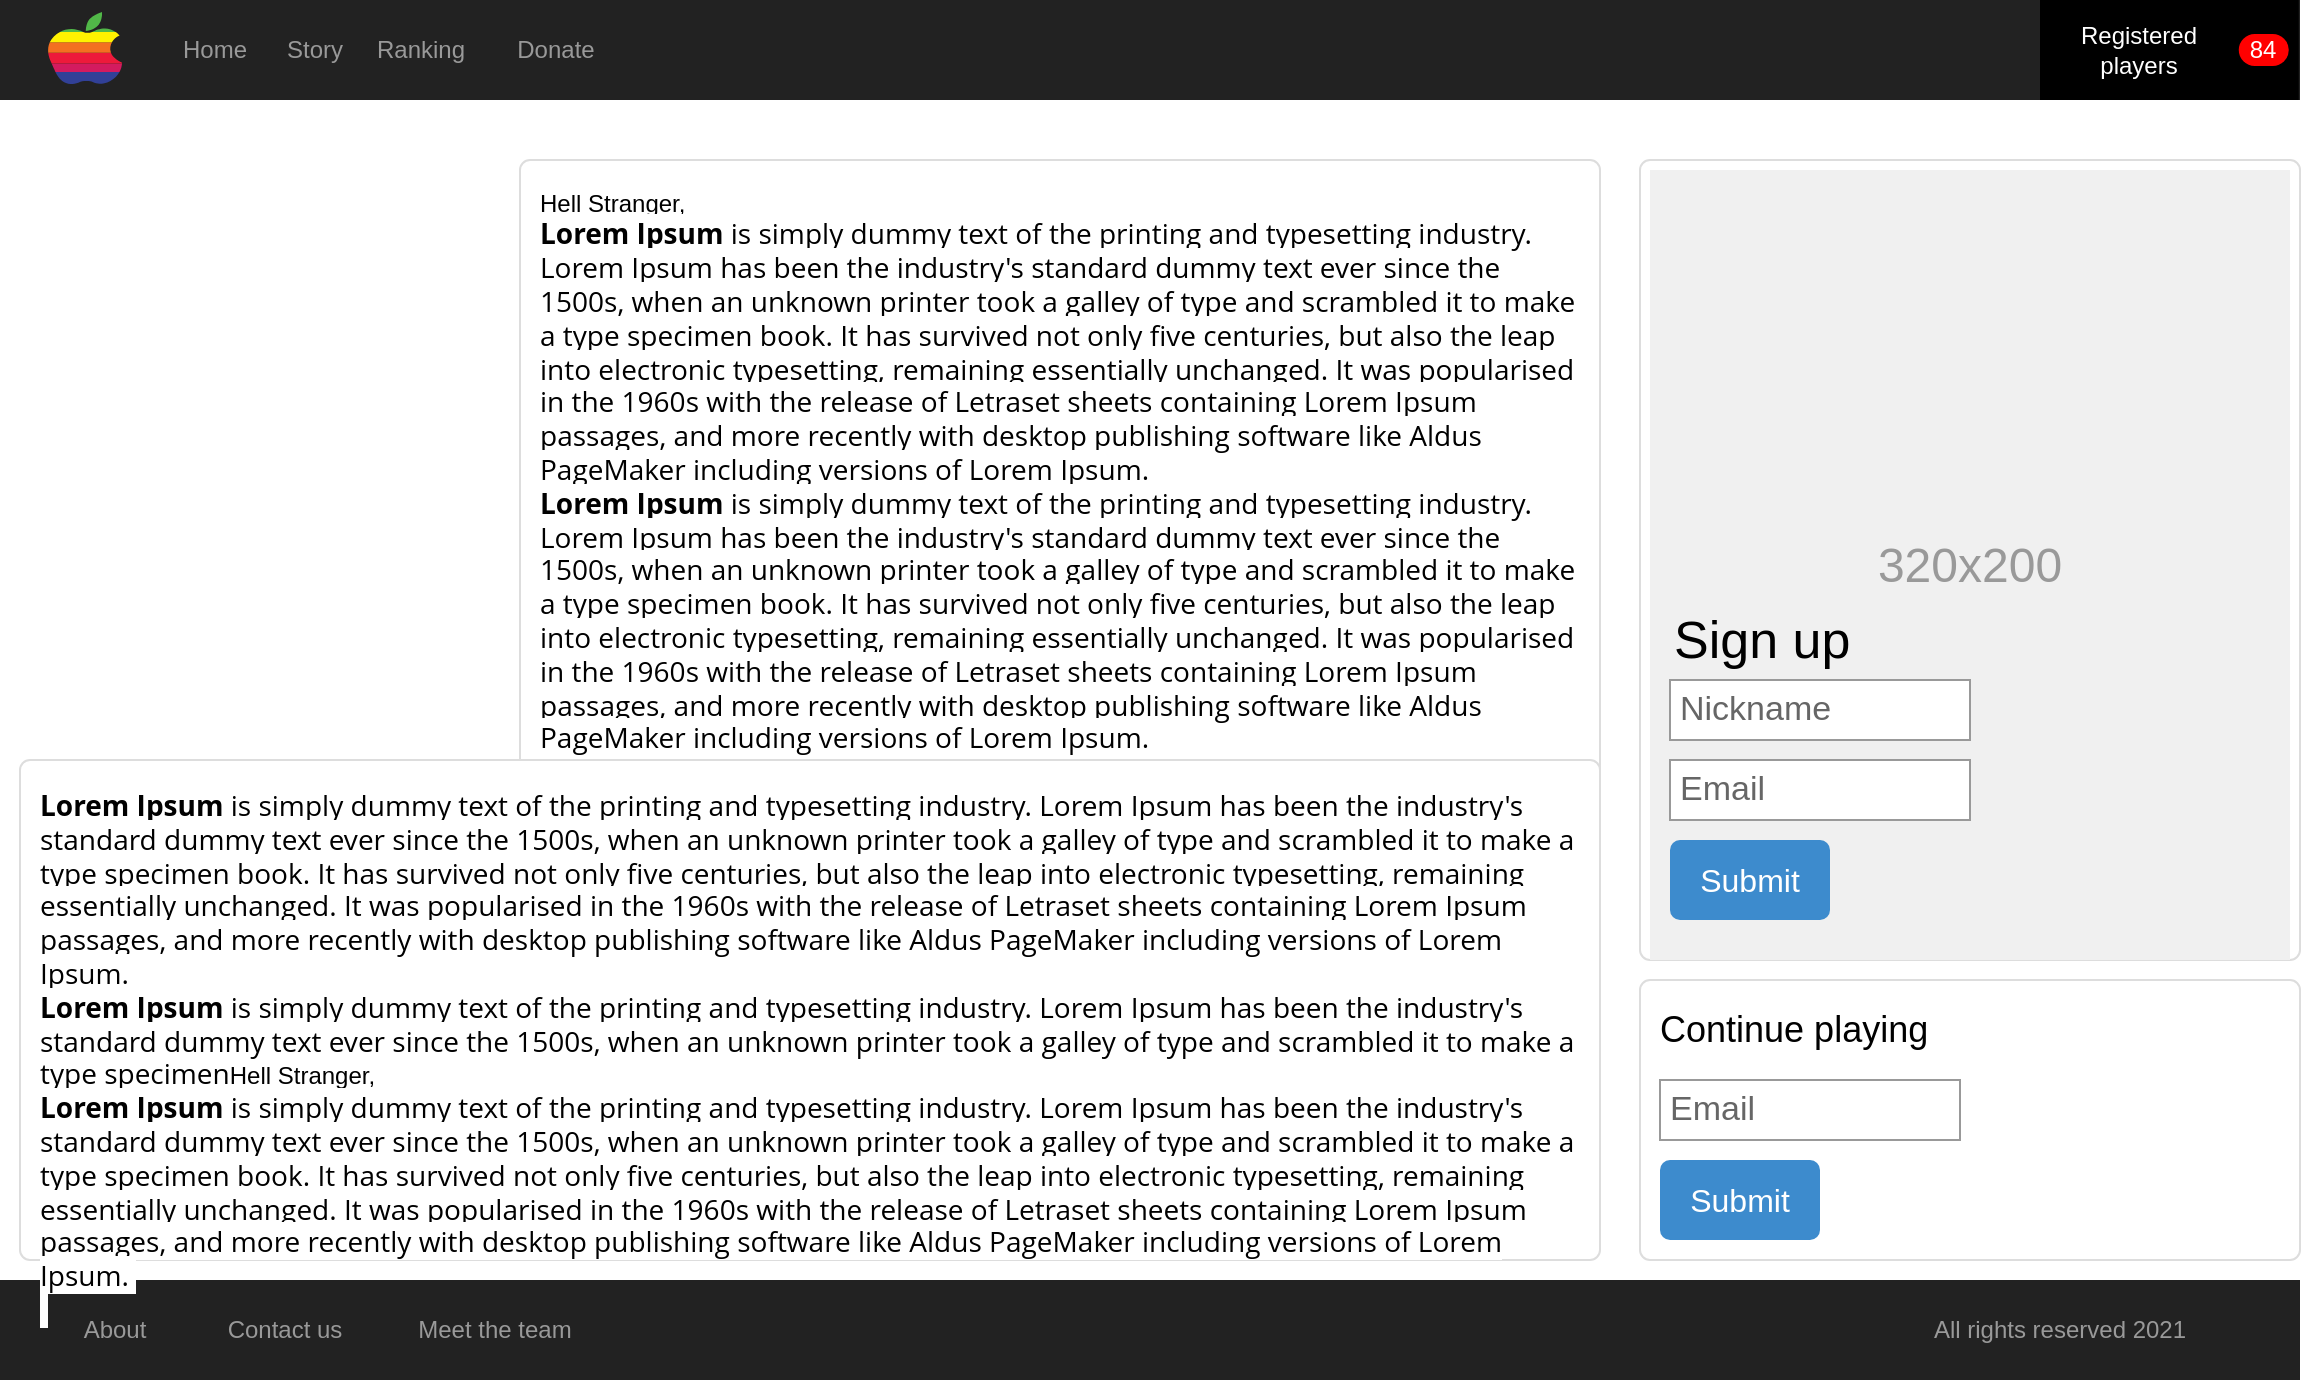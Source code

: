 <mxfile version="14.7.0" type="device"><diagram name="Page-1" id="c9db0220-8083-56f3-ca83-edcdcd058819"><mxGraphModel dx="1422" dy="762" grid="1" gridSize="10" guides="1" tooltips="1" connect="1" arrows="1" fold="1" page="1" pageScale="1.5" pageWidth="826" pageHeight="1169" background="#ffffff" math="0" shadow="0"><root><mxCell id="0" style=";html=1;"/><mxCell id="1" style=";html=1;" parent="0"/><mxCell id="1A3gWGQOl8kgUlWIyeY2-39" value="" style="shape=image;html=1;verticalAlign=top;verticalLabelPosition=bottom;labelBackgroundColor=#ffffff;imageAspect=0;aspect=fixed;image=https://cdn4.iconfinder.com/data/icons/basic-ui-2-line/32/landscape-image-picture-photo-painting-128.png;strokeColor=#FFFFFF;fillColor=#FFFFFF;" vertex="1" parent="1"><mxGeometry x="40" y="150" width="256" height="256" as="geometry"/></mxCell><mxCell id="3d76a8aef4d5c911-1" value="" style="html=1;shadow=0;dashed=0;shape=mxgraph.bootstrap.rect;fillColor=#222222;strokeColor=none;whiteSpace=wrap;rounded=0;fontSize=12;fontColor=#000000;align=center;" parent="1" vertex="1"><mxGeometry x="40" y="70" width="1150" height="50" as="geometry"/></mxCell><mxCell id="3d76a8aef4d5c911-3" value="Registered players" style="html=1;shadow=0;dashed=0;shape=mxgraph.bootstrap.rect;fillColor=#000000;strokeColor=none;fontColor=#ffffff;spacingRight=30;whiteSpace=wrap;" parent="3d76a8aef4d5c911-1" vertex="1"><mxGeometry x="1020" width="129.38" height="50" as="geometry"/></mxCell><mxCell id="3d76a8aef4d5c911-4" value="84" style="html=1;shadow=0;dashed=0;shape=mxgraph.bootstrap.rrect;rSize=8;fillColor=#ff0000;strokeColor=none;fontColor=#ffffff;whiteSpace=wrap;" parent="3d76a8aef4d5c911-3" vertex="1"><mxGeometry x="1" y="0.5" width="25" height="16" relative="1" as="geometry"><mxPoint x="-30" y="-8" as="offset"/></mxGeometry></mxCell><mxCell id="3d76a8aef4d5c911-7" value="Story" style="html=1;shadow=0;dashed=0;fillColor=none;strokeColor=none;shape=mxgraph.bootstrap.rect;fontColor=#999999;whiteSpace=wrap;" parent="3d76a8aef4d5c911-1" vertex="1"><mxGeometry x="100" width="115" height="50" as="geometry"/></mxCell><mxCell id="3d76a8aef4d5c911-8" value="Ranking" style="html=1;shadow=0;dashed=0;fillColor=none;strokeColor=none;shape=mxgraph.bootstrap.rect;fontColor=#999999;whiteSpace=wrap;" parent="3d76a8aef4d5c911-1" vertex="1"><mxGeometry x="160" width="100.63" height="50" as="geometry"/></mxCell><mxCell id="3d76a8aef4d5c911-11" value="" style="html=1;shadow=0;dashed=0;shape=mxgraph.bootstrap.rrect;rSize=5;strokeColor=#dddddd;rounded=0;fontSize=12;align=center;" parent="1" vertex="1"><mxGeometry x="860" y="150" width="330" height="400" as="geometry"/></mxCell><mxCell id="3d76a8aef4d5c911-12" value="320x200" style="shape=rect;fontSize=24;fillColor=#f0f0f0;strokeColor=none;fontColor=#999999;whiteSpace=wrap;" parent="3d76a8aef4d5c911-11" vertex="1"><mxGeometry x="5" y="5" width="320" height="395" as="geometry"/></mxCell><mxCell id="3d76a8aef4d5c911-13" value="Sign up" style="html=1;shadow=0;dashed=0;shape=mxgraph.bootstrap.anchor;fontSize=26;align=left;whiteSpace=wrap;" parent="3d76a8aef4d5c911-11" vertex="1"><mxGeometry x="15" y="220" width="300" height="40" as="geometry"/></mxCell><mxCell id="3d76a8aef4d5c911-15" value="Submit" style="html=1;shadow=0;dashed=0;shape=mxgraph.bootstrap.rrect;rSize=5;fontSize=16;fillColor=#3D8BCD;strokeColor=none;fontColor=#ffffff;whiteSpace=wrap;" parent="3d76a8aef4d5c911-11" vertex="1"><mxGeometry y="1" width="80" height="40" relative="1" as="geometry"><mxPoint x="15" y="-60" as="offset"/></mxGeometry></mxCell><mxCell id="1A3gWGQOl8kgUlWIyeY2-19" value="Email" style="strokeWidth=1;shadow=0;dashed=0;align=center;html=1;shape=mxgraph.mockup.forms.pwField;strokeColor=#999999;mainText=;align=left;fontColor=#666666;fontSize=17;spacingLeft=3;" vertex="1" parent="3d76a8aef4d5c911-11"><mxGeometry x="15" y="300" width="150" height="30" as="geometry"/></mxCell><mxCell id="1A3gWGQOl8kgUlWIyeY2-20" value="Nickname" style="strokeWidth=1;shadow=0;dashed=0;align=center;html=1;shape=mxgraph.mockup.forms.pwField;strokeColor=#999999;mainText=;align=left;fontColor=#666666;fontSize=17;spacingLeft=3;" vertex="1" parent="3d76a8aef4d5c911-11"><mxGeometry x="15" y="260" width="150" height="30" as="geometry"/></mxCell><mxCell id="3d76a8aef4d5c911-24" value="Hell Stranger,&lt;br&gt;&lt;strong style=&quot;margin: 0px ; padding: 0px ; font-family: &amp;#34;open sans&amp;#34; , &amp;#34;arial&amp;#34; , sans-serif ; font-size: 14px ; text-align: justify ; background-color: rgb(255 , 255 , 255)&quot;&gt;Lorem Ipsum&lt;/strong&gt;&lt;span style=&quot;font-family: &amp;#34;open sans&amp;#34; , &amp;#34;arial&amp;#34; , sans-serif ; font-size: 14px ; text-align: justify ; background-color: rgb(255 , 255 , 255)&quot;&gt;&amp;nbsp;is simply dummy text of the printing and typesetting industry. Lorem Ipsum has been the industry's standard dummy text ever since the 1500s, when an unknown printer took a galley of type and scrambled it to make a type specimen book. It has survived not only five centuries, but also the leap into electronic typesetting, remaining essentially unchanged. It was popularised in the 1960s with the release of Letraset sheets containing Lorem Ipsum passages, and more recently with desktop publishing software like Aldus PageMaker including versions of Lorem Ipsum.&lt;br&gt;&lt;/span&gt;&lt;strong style=&quot;margin: 0px ; padding: 0px ; font-family: &amp;#34;open sans&amp;#34; , &amp;#34;arial&amp;#34; , sans-serif ; font-size: 14px ; text-align: justify ; background-color: rgb(255 , 255 , 255)&quot;&gt;Lorem Ipsum&lt;/strong&gt;&lt;span style=&quot;font-family: &amp;#34;open sans&amp;#34; , &amp;#34;arial&amp;#34; , sans-serif ; font-size: 14px ; text-align: justify ; background-color: rgb(255 , 255 , 255)&quot;&gt;&amp;nbsp;is simply dummy text of the printing and typesetting industry. Lorem Ipsum has been the industry's standard dummy text ever since the 1500s, when an unknown printer took a galley of type and scrambled it to make a type specimen book. It has survived not only five centuries, but also the leap into electronic typesetting, remaining essentially unchanged. It was popularised in the 1960s with the release of Letraset sheets containing Lorem Ipsum passages, and more recently with desktop publishing software like Aldus PageMaker including versions of Lorem Ipsum.&lt;/span&gt;" style="html=1;shadow=0;dashed=0;shape=mxgraph.bootstrap.rrect;rSize=5;fontSize=12;strokeColor=#dddddd;align=left;spacing=10;verticalAlign=top;whiteSpace=wrap;rounded=0;" parent="1" vertex="1"><mxGeometry x="300" y="150" width="540" height="310" as="geometry"/></mxCell><mxCell id="1A3gWGQOl8kgUlWIyeY2-1" value="" style="dashed=0;outlineConnect=0;html=1;align=center;labelPosition=center;verticalLabelPosition=bottom;verticalAlign=top;shape=mxgraph.weblogos.apple_classic" vertex="1" parent="1"><mxGeometry x="64" y="76" width="37" height="36" as="geometry"/></mxCell><mxCell id="1A3gWGQOl8kgUlWIyeY2-2" value="Donate" style="html=1;shadow=0;dashed=0;fillColor=none;strokeColor=none;shape=mxgraph.bootstrap.rect;fontColor=#999999;whiteSpace=wrap;" vertex="1" parent="1"><mxGeometry x="273" y="70" width="90" height="50" as="geometry"/></mxCell><mxCell id="1A3gWGQOl8kgUlWIyeY2-4" value="" style="html=1;shadow=0;dashed=0;shape=mxgraph.bootstrap.rect;fillColor=#222222;strokeColor=none;whiteSpace=wrap;rounded=0;fontSize=12;fontColor=#000000;align=center;" vertex="1" parent="1"><mxGeometry x="40" y="710" width="1150" height="50" as="geometry"/></mxCell><mxCell id="1A3gWGQOl8kgUlWIyeY2-9" value="About" style="html=1;shadow=0;dashed=0;fillColor=none;strokeColor=none;shape=mxgraph.bootstrap.rect;fontColor=#999999;whiteSpace=wrap;" vertex="1" parent="1"><mxGeometry x="40" y="710" width="115" height="50" as="geometry"/></mxCell><mxCell id="1A3gWGQOl8kgUlWIyeY2-10" value="All rights reserved 2021" style="html=1;shadow=0;dashed=0;fillColor=none;strokeColor=none;shape=mxgraph.bootstrap.rect;fontColor=#999999;whiteSpace=wrap;" vertex="1" parent="1"><mxGeometry x="1000" y="710" width="140" height="50" as="geometry"/></mxCell><mxCell id="1A3gWGQOl8kgUlWIyeY2-11" value="Contact us" style="html=1;shadow=0;dashed=0;fillColor=none;strokeColor=none;shape=mxgraph.bootstrap.rect;fontColor=#999999;whiteSpace=wrap;" vertex="1" parent="1"><mxGeometry x="125" y="710" width="115" height="50" as="geometry"/></mxCell><mxCell id="1A3gWGQOl8kgUlWIyeY2-12" value="Meet the team" style="html=1;shadow=0;dashed=0;fillColor=none;strokeColor=none;shape=mxgraph.bootstrap.rect;fontColor=#999999;whiteSpace=wrap;" vertex="1" parent="1"><mxGeometry x="230" y="710" width="115" height="50" as="geometry"/></mxCell><mxCell id="1A3gWGQOl8kgUlWIyeY2-27" value="&lt;span style=&quot;font-size: 18px&quot;&gt;Continue playing&lt;br&gt;&lt;/span&gt;" style="html=1;shadow=0;dashed=0;shape=mxgraph.bootstrap.rrect;rSize=5;fontSize=12;strokeColor=#dddddd;align=left;spacing=10;verticalAlign=top;whiteSpace=wrap;rounded=0;" vertex="1" parent="1"><mxGeometry x="860" y="560" width="330" height="140" as="geometry"/></mxCell><mxCell id="1A3gWGQOl8kgUlWIyeY2-28" value="Submit" style="html=1;shadow=0;dashed=0;shape=mxgraph.bootstrap.rrect;rSize=5;fontSize=16;fillColor=#3D8BCD;strokeColor=none;fontColor=#ffffff;whiteSpace=wrap;" vertex="1" parent="1"><mxGeometry x="870" y="650" width="80" height="40" as="geometry"/></mxCell><mxCell id="1A3gWGQOl8kgUlWIyeY2-29" value="Email" style="strokeWidth=1;shadow=0;dashed=0;align=center;html=1;shape=mxgraph.mockup.forms.pwField;strokeColor=#999999;mainText=;align=left;fontColor=#666666;fontSize=17;spacingLeft=3;" vertex="1" parent="1"><mxGeometry x="870" y="610" width="150" height="30" as="geometry"/></mxCell><mxCell id="1A3gWGQOl8kgUlWIyeY2-31" value="" style="shape=image;html=1;verticalAlign=top;verticalLabelPosition=bottom;labelBackgroundColor=#ffffff;imageAspect=0;aspect=fixed;image=https://cdn1.iconfinder.com/data/icons/line-free/24/Percent-128.png" vertex="1" parent="1"><mxGeometry x="1080" y="591" width="68" height="68" as="geometry"/></mxCell><mxCell id="1A3gWGQOl8kgUlWIyeY2-40" value="&lt;strong style=&quot;margin: 0px ; padding: 0px ; font-family: &amp;#34;open sans&amp;#34; , &amp;#34;arial&amp;#34; , sans-serif ; font-size: 14px ; text-align: justify ; background-color: rgb(255 , 255 , 255)&quot;&gt;Lorem Ipsum&lt;/strong&gt;&lt;span style=&quot;font-family: &amp;#34;open sans&amp;#34; , &amp;#34;arial&amp;#34; , sans-serif ; font-size: 14px ; text-align: justify ; background-color: rgb(255 , 255 , 255)&quot;&gt;&amp;nbsp;is simply dummy text of the printing and typesetting industry. Lorem Ipsum has been the industry's standard dummy text ever since the 1500s, when an unknown printer took a galley of type and scrambled it to make a type specimen book. It has survived not only five centuries, but also the leap into electronic typesetting, remaining essentially unchanged. It was popularised in the 1960s with the release of Letraset sheets containing Lorem Ipsum passages, and more recently with desktop publishing software like Aldus PageMaker including versions of Lorem Ipsum.&lt;br&gt;&lt;/span&gt;&lt;strong style=&quot;margin: 0px ; padding: 0px ; font-family: &amp;#34;open sans&amp;#34; , &amp;#34;arial&amp;#34; , sans-serif ; font-size: 14px ; text-align: justify ; background-color: rgb(255 , 255 , 255)&quot;&gt;Lorem Ipsum&lt;/strong&gt;&lt;span style=&quot;font-family: &amp;#34;open sans&amp;#34; , &amp;#34;arial&amp;#34; , sans-serif ; font-size: 14px ; text-align: justify ; background-color: rgb(255 , 255 , 255)&quot;&gt;&amp;nbsp;is simply dummy text of the printing and typesetting industry. Lorem Ipsum has been the industry's standard dummy text ever since the 1500s, when an unknown printer took a galley of type and scrambled it to make a type specimen&lt;/span&gt;Hell Stranger,&lt;br&gt;&lt;strong style=&quot;margin: 0px ; padding: 0px ; font-family: &amp;#34;open sans&amp;#34; , &amp;#34;arial&amp;#34; , sans-serif ; font-size: 14px ; text-align: justify ; background-color: rgb(255 , 255 , 255)&quot;&gt;Lorem Ipsum&lt;/strong&gt;&lt;span style=&quot;font-family: &amp;#34;open sans&amp;#34; , &amp;#34;arial&amp;#34; , sans-serif ; font-size: 14px ; text-align: justify ; background-color: rgb(255 , 255 , 255)&quot;&gt;&amp;nbsp;is simply dummy text of the printing and typesetting industry. Lorem Ipsum has been the industry's standard dummy text ever since the 1500s, when an unknown printer took a galley of type and scrambled it to make a type specimen book. It has survived not only five centuries, but also the leap into electronic typesetting, remaining essentially unchanged. It was popularised in the 1960s with the release of Letraset sheets containing Lorem Ipsum passages, and more recently with desktop publishing software like Aldus PageMaker including versions of Lorem Ipsum.&lt;/span&gt;&lt;span style=&quot;font-family: &amp;#34;open sans&amp;#34; , &amp;#34;arial&amp;#34; , sans-serif ; font-size: 14px ; text-align: justify ; background-color: rgb(255 , 255 , 255)&quot;&gt;&amp;nbsp;&lt;/span&gt;&lt;span style=&quot;font-family: &amp;#34;open sans&amp;#34; , &amp;#34;arial&amp;#34; , sans-serif ; font-size: 14px ; text-align: justify ; background-color: rgb(255 , 255 , 255)&quot;&gt;&lt;br&gt;&amp;nbsp;&lt;/span&gt;" style="html=1;shadow=0;dashed=0;shape=mxgraph.bootstrap.rrect;rSize=5;fontSize=12;strokeColor=#dddddd;align=left;spacing=10;verticalAlign=top;whiteSpace=wrap;rounded=0;" vertex="1" parent="1"><mxGeometry x="50" y="450" width="790" height="250" as="geometry"/></mxCell><mxCell id="1A3gWGQOl8kgUlWIyeY2-41" value="Home" style="html=1;shadow=0;dashed=0;fillColor=none;strokeColor=none;shape=mxgraph.bootstrap.rect;fontColor=#999999;whiteSpace=wrap;" vertex="1" parent="1"><mxGeometry x="90" y="70" width="115" height="50" as="geometry"/></mxCell></root></mxGraphModel></diagram></mxfile>